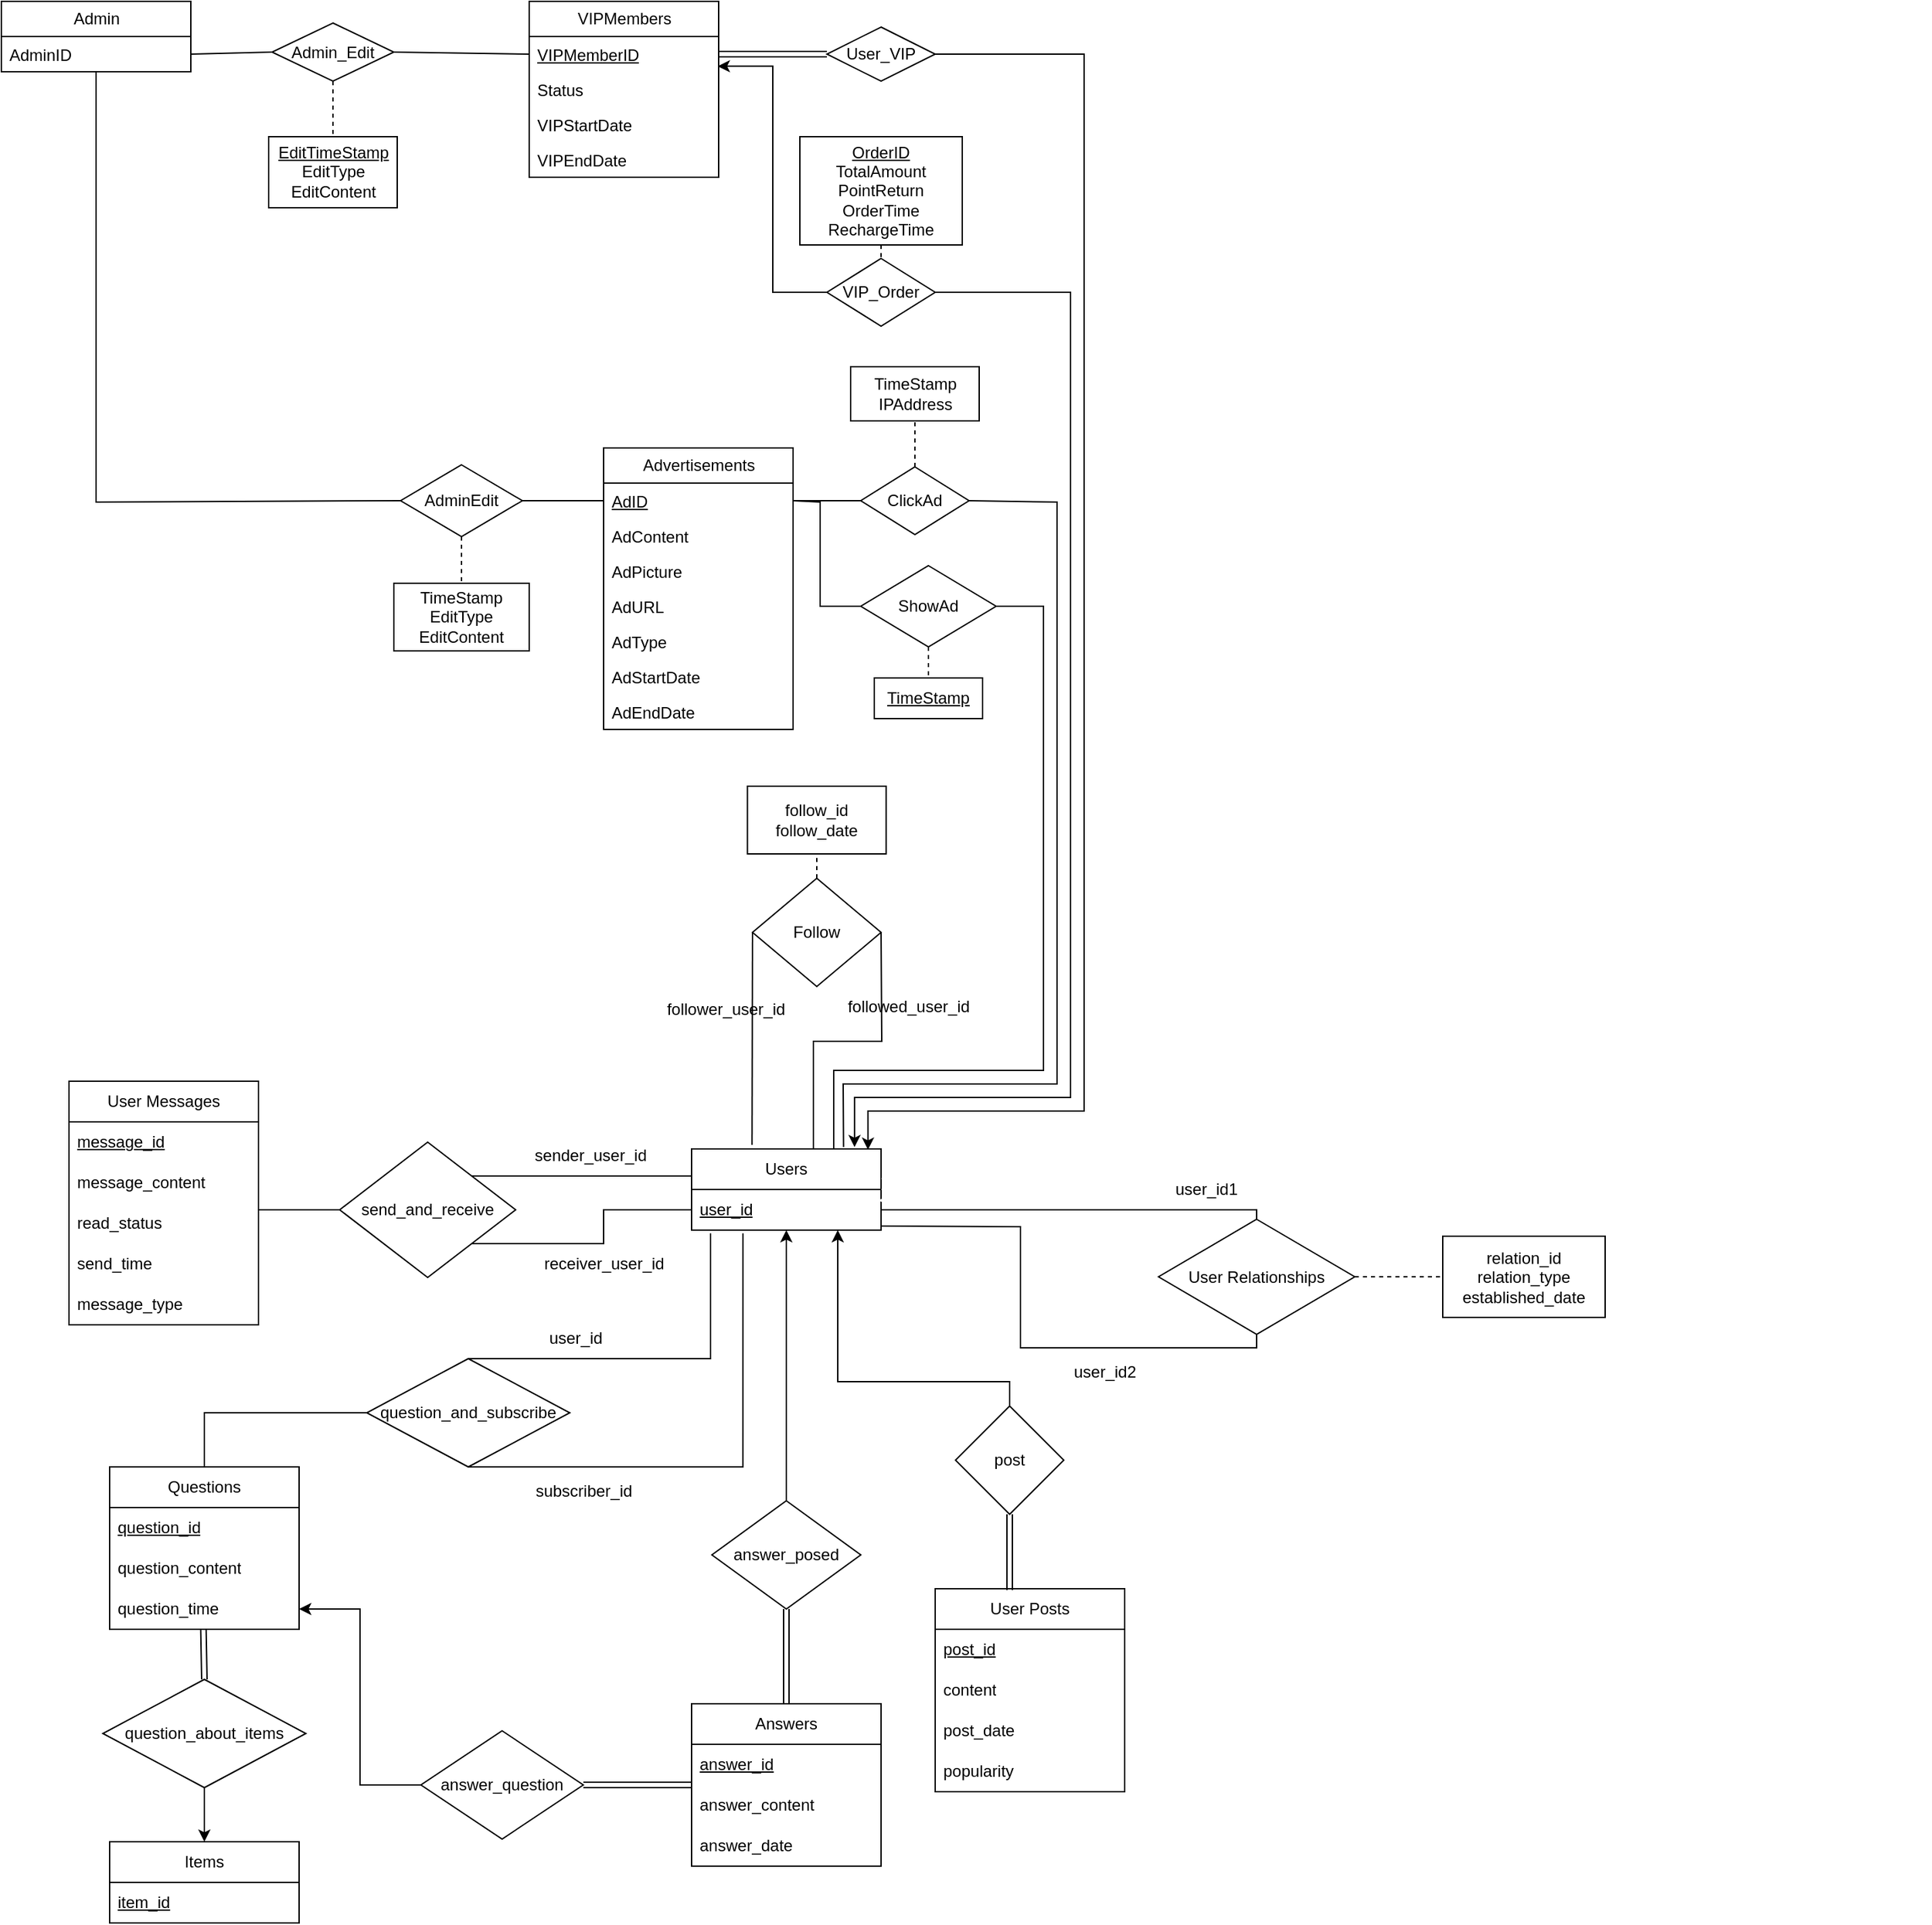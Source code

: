 <mxfile version="20.5.3" type="embed"><diagram id="23iRSUPoRavnBvh4doch" name="Page-1"><mxGraphModel dx="1770" dy="507" grid="1" gridSize="10" guides="1" tooltips="1" connect="1" arrows="1" fold="1" page="1" pageScale="1" pageWidth="827" pageHeight="1169" math="0" shadow="0"><root><mxCell id="0"/><mxCell id="1" parent="0"/><mxCell id="2" value="VIPMembers" style="swimlane;fontStyle=0;childLayout=stackLayout;horizontal=1;startSize=26;fillColor=none;horizontalStack=0;resizeParent=1;resizeParentMax=0;resizeLast=0;collapsible=1;marginBottom=0;html=1;" parent="1" vertex="1"><mxGeometry x="80" y="250" width="140" height="130" as="geometry"/></mxCell><mxCell id="3" value="&lt;u&gt;VIPMemberID&lt;/u&gt;" style="text;strokeColor=none;fillColor=none;align=left;verticalAlign=top;spacingLeft=4;spacingRight=4;overflow=hidden;rotatable=0;points=[[0,0.5],[1,0.5]];portConstraint=eastwest;whiteSpace=wrap;html=1;" parent="2" vertex="1"><mxGeometry y="26" width="140" height="26" as="geometry"/></mxCell><mxCell id="4" value="Status" style="text;strokeColor=none;fillColor=none;align=left;verticalAlign=top;spacingLeft=4;spacingRight=4;overflow=hidden;rotatable=0;points=[[0,0.5],[1,0.5]];portConstraint=eastwest;whiteSpace=wrap;html=1;" parent="2" vertex="1"><mxGeometry y="52" width="140" height="26" as="geometry"/></mxCell><mxCell id="5" value="VIPStartDate" style="text;strokeColor=none;fillColor=none;align=left;verticalAlign=top;spacingLeft=4;spacingRight=4;overflow=hidden;rotatable=0;points=[[0,0.5],[1,0.5]];portConstraint=eastwest;whiteSpace=wrap;html=1;" parent="2" vertex="1"><mxGeometry y="78" width="140" height="26" as="geometry"/></mxCell><mxCell id="6" value="VIPEndDate" style="text;strokeColor=none;fillColor=none;align=left;verticalAlign=top;spacingLeft=4;spacingRight=4;overflow=hidden;rotatable=0;points=[[0,0.5],[1,0.5]];portConstraint=eastwest;whiteSpace=wrap;html=1;" parent="2" vertex="1"><mxGeometry y="104" width="140" height="26" as="geometry"/></mxCell><mxCell id="7" style="edgeStyle=orthogonalEdgeStyle;rounded=0;orthogonalLoop=1;jettySize=auto;html=1;exitX=1;exitY=0.5;exitDx=0;exitDy=0;entryX=0.931;entryY=0.011;entryDx=0;entryDy=0;entryPerimeter=0;" parent="1" source="8" target="51" edge="1"><mxGeometry relative="1" as="geometry"><mxPoint x="490" y="1080" as="targetPoint"/><Array as="points"><mxPoint x="490" y="289"/><mxPoint x="490" y="1070"/><mxPoint x="330" y="1070"/></Array></mxGeometry></mxCell><mxCell id="8" value="User_VIP" style="rhombus;whiteSpace=wrap;html=1;" parent="1" vertex="1"><mxGeometry x="300" y="269" width="80" height="40" as="geometry"/></mxCell><mxCell id="11" style="edgeStyle=orthogonalEdgeStyle;rounded=0;orthogonalLoop=1;jettySize=auto;html=1;exitX=1;exitY=0.5;exitDx=0;exitDy=0;entryX=0.86;entryY=-0.022;entryDx=0;entryDy=0;entryPerimeter=0;" parent="1" source="13" target="51" edge="1"><mxGeometry relative="1" as="geometry"><Array as="points"><mxPoint x="480" y="465"/><mxPoint x="480" y="1060"/><mxPoint x="320" y="1060"/></Array></mxGeometry></mxCell><mxCell id="12" style="edgeStyle=orthogonalEdgeStyle;rounded=0;orthogonalLoop=1;jettySize=auto;html=1;exitX=0;exitY=0.5;exitDx=0;exitDy=0;entryX=0.995;entryY=0.844;entryDx=0;entryDy=0;entryPerimeter=0;" parent="1" source="13" target="3" edge="1"><mxGeometry relative="1" as="geometry"/></mxCell><mxCell id="13" value="VIP_Order" style="rhombus;whiteSpace=wrap;html=1;" parent="1" vertex="1"><mxGeometry x="300" y="440" width="80" height="50" as="geometry"/></mxCell><mxCell id="14" value="" style="endArrow=none;dashed=1;html=1;rounded=0;exitX=0.5;exitY=1;exitDx=0;exitDy=0;entryX=0.5;entryY=0;entryDx=0;entryDy=0;" parent="1" source="21" target="13" edge="1"><mxGeometry width="50" height="50" relative="1" as="geometry"><mxPoint x="340" y="500" as="sourcePoint"/><mxPoint x="340" y="420" as="targetPoint"/></mxGeometry></mxCell><mxCell id="15" value="Admin_Edit" style="rhombus;whiteSpace=wrap;html=1;" parent="1" vertex="1"><mxGeometry x="-110" y="266" width="90" height="43" as="geometry"/></mxCell><mxCell id="16" value="&lt;u&gt;EditTimeStamp&lt;/u&gt;&lt;br&gt;EditType&lt;br&gt;EditContent" style="whiteSpace=wrap;html=1;" parent="1" vertex="1"><mxGeometry x="-112.5" y="350" width="95" height="52.5" as="geometry"/></mxCell><mxCell id="17" value="" style="endArrow=none;dashed=1;html=1;rounded=0;exitX=0.5;exitY=1;exitDx=0;exitDy=0;entryX=0.5;entryY=0;entryDx=0;entryDy=0;" parent="1" source="15" target="16" edge="1"><mxGeometry width="50" height="50" relative="1" as="geometry"><mxPoint x="-140" y="262.5" as="sourcePoint"/><mxPoint x="-20" y="330" as="targetPoint"/></mxGeometry></mxCell><mxCell id="18" value="Admin" style="swimlane;fontStyle=0;childLayout=stackLayout;horizontal=1;startSize=26;fillColor=none;horizontalStack=0;resizeParent=1;resizeParentMax=0;resizeLast=0;collapsible=1;marginBottom=0;html=1;" parent="1" vertex="1"><mxGeometry x="-310" y="250" width="140" height="52" as="geometry"/></mxCell><mxCell id="19" value="AdminID" style="text;strokeColor=none;fillColor=none;align=left;verticalAlign=top;spacingLeft=4;spacingRight=4;overflow=hidden;rotatable=0;points=[[0,0.5],[1,0.5]];portConstraint=eastwest;whiteSpace=wrap;html=1;" parent="18" vertex="1"><mxGeometry y="26" width="140" height="26" as="geometry"/></mxCell><mxCell id="20" value="" style="shape=link;html=1;rounded=0;exitX=1;exitY=0.5;exitDx=0;exitDy=0;entryX=0;entryY=0.5;entryDx=0;entryDy=0;" parent="1" source="3" target="8" edge="1"><mxGeometry width="100" relative="1" as="geometry"><mxPoint x="310" y="340" as="sourcePoint"/><mxPoint x="410" y="340" as="targetPoint"/><Array as="points"/></mxGeometry></mxCell><mxCell id="21" value="&lt;u style=&quot;&quot;&gt;OrderID&lt;br&gt;&lt;/u&gt;&lt;span style=&quot;text-align: left;&quot;&gt;TotalAmount&lt;br&gt;&lt;/span&gt;&lt;span style=&quot;text-align: left;&quot;&gt;PointReturn&lt;br&gt;&lt;/span&gt;&lt;span style=&quot;text-align: left;&quot;&gt;OrderTime&lt;br&gt;&lt;/span&gt;&lt;span style=&quot;text-align: left;&quot;&gt;RechargeTime&lt;/span&gt;&lt;u style=&quot;&quot;&gt;&lt;br&gt;&lt;/u&gt;" style="rounded=0;whiteSpace=wrap;html=1;" parent="1" vertex="1"><mxGeometry x="280" y="350" width="120" height="80" as="geometry"/></mxCell><mxCell id="22" value="" style="endArrow=none;html=1;rounded=0;entryX=0;entryY=0.5;entryDx=0;entryDy=0;exitX=1;exitY=0.5;exitDx=0;exitDy=0;" parent="1" source="15" target="3" edge="1"><mxGeometry width="50" height="50" relative="1" as="geometry"><mxPoint x="-20" y="410" as="sourcePoint"/><mxPoint x="30" y="360" as="targetPoint"/></mxGeometry></mxCell><mxCell id="23" value="" style="endArrow=none;html=1;rounded=0;entryX=0;entryY=0.5;entryDx=0;entryDy=0;exitX=1;exitY=0.5;exitDx=0;exitDy=0;" parent="1" source="19" target="15" edge="1"><mxGeometry width="50" height="50" relative="1" as="geometry"><mxPoint x="-150" y="442.5" as="sourcePoint"/><mxPoint x="-100" y="392.5" as="targetPoint"/></mxGeometry></mxCell><mxCell id="24" value="Advertisements" style="swimlane;fontStyle=0;childLayout=stackLayout;horizontal=1;startSize=26;fillColor=none;horizontalStack=0;resizeParent=1;resizeParentMax=0;resizeLast=0;collapsible=1;marginBottom=0;html=1;" parent="1" vertex="1"><mxGeometry x="135" y="580" width="140" height="208" as="geometry"/></mxCell><mxCell id="25" value="&lt;u&gt;AdID&lt;/u&gt;" style="text;strokeColor=none;fillColor=none;align=left;verticalAlign=top;spacingLeft=4;spacingRight=4;overflow=hidden;rotatable=0;points=[[0,0.5],[1,0.5]];portConstraint=eastwest;whiteSpace=wrap;html=1;" parent="24" vertex="1"><mxGeometry y="26" width="140" height="26" as="geometry"/></mxCell><mxCell id="26" value="AdContent" style="text;strokeColor=none;fillColor=none;align=left;verticalAlign=top;spacingLeft=4;spacingRight=4;overflow=hidden;rotatable=0;points=[[0,0.5],[1,0.5]];portConstraint=eastwest;whiteSpace=wrap;html=1;" parent="24" vertex="1"><mxGeometry y="52" width="140" height="26" as="geometry"/></mxCell><mxCell id="27" value="AdPicture" style="text;strokeColor=none;fillColor=none;align=left;verticalAlign=top;spacingLeft=4;spacingRight=4;overflow=hidden;rotatable=0;points=[[0,0.5],[1,0.5]];portConstraint=eastwest;whiteSpace=wrap;html=1;" parent="24" vertex="1"><mxGeometry y="78" width="140" height="26" as="geometry"/></mxCell><mxCell id="28" value="AdURL" style="text;strokeColor=none;fillColor=none;align=left;verticalAlign=top;spacingLeft=4;spacingRight=4;overflow=hidden;rotatable=0;points=[[0,0.5],[1,0.5]];portConstraint=eastwest;whiteSpace=wrap;html=1;" parent="24" vertex="1"><mxGeometry y="104" width="140" height="26" as="geometry"/></mxCell><mxCell id="29" value="AdType" style="text;strokeColor=none;fillColor=none;align=left;verticalAlign=top;spacingLeft=4;spacingRight=4;overflow=hidden;rotatable=0;points=[[0,0.5],[1,0.5]];portConstraint=eastwest;whiteSpace=wrap;html=1;" parent="24" vertex="1"><mxGeometry y="130" width="140" height="26" as="geometry"/></mxCell><mxCell id="30" value="AdStartDate" style="text;strokeColor=none;fillColor=none;align=left;verticalAlign=top;spacingLeft=4;spacingRight=4;overflow=hidden;rotatable=0;points=[[0,0.5],[1,0.5]];portConstraint=eastwest;whiteSpace=wrap;html=1;" parent="24" vertex="1"><mxGeometry y="156" width="140" height="26" as="geometry"/></mxCell><mxCell id="31" value="AdEndDate" style="text;strokeColor=none;fillColor=none;align=left;verticalAlign=top;spacingLeft=4;spacingRight=4;overflow=hidden;rotatable=0;points=[[0,0.5],[1,0.5]];portConstraint=eastwest;whiteSpace=wrap;html=1;" parent="24" vertex="1"><mxGeometry y="182" width="140" height="26" as="geometry"/></mxCell><mxCell id="32" value="ShowAd" style="rhombus;whiteSpace=wrap;html=1;" parent="1" vertex="1"><mxGeometry x="325" y="667" width="100" height="60" as="geometry"/></mxCell><mxCell id="33" value="" style="endArrow=none;dashed=1;html=1;rounded=0;exitX=0.5;exitY=1;exitDx=0;exitDy=0;entryX=0.5;entryY=0;entryDx=0;entryDy=0;" parent="1" source="32" target="34" edge="1"><mxGeometry width="50" height="50" relative="1" as="geometry"><mxPoint x="225" y="860" as="sourcePoint"/><mxPoint x="275" y="810" as="targetPoint"/><Array as="points"/></mxGeometry></mxCell><mxCell id="34" value="&lt;u&gt;TimeStamp&lt;/u&gt;" style="rounded=0;whiteSpace=wrap;html=1;" parent="1" vertex="1"><mxGeometry x="335" y="750" width="80" height="30" as="geometry"/></mxCell><mxCell id="37" value="ClickAd" style="rhombus;whiteSpace=wrap;html=1;" parent="1" vertex="1"><mxGeometry x="325" y="594" width="80" height="50" as="geometry"/></mxCell><mxCell id="38" value="TimeStamp&lt;br&gt;IPAddress" style="rounded=0;whiteSpace=wrap;html=1;" parent="1" vertex="1"><mxGeometry x="317.5" y="520" width="95" height="40" as="geometry"/></mxCell><mxCell id="39" value="" style="endArrow=none;dashed=1;html=1;rounded=0;entryX=0.5;entryY=1;entryDx=0;entryDy=0;exitX=0.5;exitY=0;exitDx=0;exitDy=0;" parent="1" source="37" target="38" edge="1"><mxGeometry width="50" height="50" relative="1" as="geometry"><mxPoint x="265" y="640" as="sourcePoint"/><mxPoint x="315" y="590" as="targetPoint"/></mxGeometry></mxCell><mxCell id="40" value="AdminEdit" style="rhombus;whiteSpace=wrap;html=1;" parent="1" vertex="1"><mxGeometry x="-15" y="592.5" width="90" height="53" as="geometry"/></mxCell><mxCell id="41" value="TimeStamp&lt;br&gt;EditType&lt;br&gt;EditContent" style="rounded=0;whiteSpace=wrap;html=1;" parent="1" vertex="1"><mxGeometry x="-20" y="680" width="100" height="50" as="geometry"/></mxCell><mxCell id="42" value="" style="endArrow=none;dashed=1;html=1;rounded=0;exitX=0.5;exitY=1;exitDx=0;exitDy=0;entryX=0.5;entryY=0;entryDx=0;entryDy=0;" parent="1" source="40" target="41" edge="1"><mxGeometry width="50" height="50" relative="1" as="geometry"><mxPoint x="30" y="650" as="sourcePoint"/><mxPoint x="30" y="670" as="targetPoint"/></mxGeometry></mxCell><mxCell id="45" value="" style="endArrow=none;html=1;rounded=0;entryX=0;entryY=0.5;entryDx=0;entryDy=0;" parent="1" source="19" target="40" edge="1"><mxGeometry width="50" height="50" relative="1" as="geometry"><mxPoint x="-115" y="749" as="sourcePoint"/><mxPoint x="-85" y="774" as="targetPoint"/><Array as="points"><mxPoint x="-240" y="620"/></Array></mxGeometry></mxCell><mxCell id="46" value="" style="endArrow=none;html=1;rounded=0;entryX=0;entryY=0.5;entryDx=0;entryDy=0;exitX=1;exitY=0.5;exitDx=0;exitDy=0;" parent="1" source="40" target="25" edge="1"><mxGeometry width="50" height="50" relative="1" as="geometry"><mxPoint x="-95" y="760" as="sourcePoint"/><mxPoint x="-45" y="710" as="targetPoint"/></mxGeometry></mxCell><mxCell id="47" value="" style="endArrow=none;html=1;rounded=0;entryX=0;entryY=0.5;entryDx=0;entryDy=0;exitX=1;exitY=0.5;exitDx=0;exitDy=0;" parent="1" source="25" target="37" edge="1"><mxGeometry width="50" height="50" relative="1" as="geometry"><mxPoint x="285" y="670" as="sourcePoint"/><mxPoint x="335" y="620" as="targetPoint"/></mxGeometry></mxCell><mxCell id="48" value="" style="endArrow=none;html=1;rounded=0;entryX=0.802;entryY=-0.022;entryDx=0;entryDy=0;exitX=1;exitY=0.5;exitDx=0;exitDy=0;entryPerimeter=0;" parent="1" source="37" target="51" edge="1"><mxGeometry width="50" height="50" relative="1" as="geometry"><mxPoint x="365" y="820" as="sourcePoint"/><mxPoint x="415" y="749" as="targetPoint"/><Array as="points"><mxPoint x="470" y="620"/><mxPoint x="470" y="1050"/><mxPoint x="312" y="1050"/></Array></mxGeometry></mxCell><mxCell id="49" value="" style="endArrow=none;html=1;rounded=0;entryX=0.75;entryY=0;entryDx=0;entryDy=0;exitX=1;exitY=0.5;exitDx=0;exitDy=0;" parent="1" source="32" target="51" edge="1"><mxGeometry width="50" height="50" relative="1" as="geometry"><mxPoint x="485" y="950" as="sourcePoint"/><mxPoint x="489.06" y="764.678" as="targetPoint"/><Array as="points"><mxPoint x="460" y="697"/><mxPoint x="460" y="1040"/><mxPoint x="305" y="1040"/></Array></mxGeometry></mxCell><mxCell id="50" value="" style="endArrow=none;html=1;rounded=0;entryX=0;entryY=0.5;entryDx=0;entryDy=0;exitX=1;exitY=0.5;exitDx=0;exitDy=0;" parent="1" source="25" target="32" edge="1"><mxGeometry width="50" height="50" relative="1" as="geometry"><mxPoint x="335" y="880" as="sourcePoint"/><mxPoint x="385" y="830" as="targetPoint"/><Array as="points"><mxPoint x="295" y="620"/><mxPoint x="295" y="697"/></Array></mxGeometry></mxCell><mxCell id="51" value="Users" style="swimlane;fontStyle=0;childLayout=stackLayout;horizontal=1;startSize=30;horizontalStack=0;resizeParent=1;resizeParentMax=0;resizeLast=0;collapsible=1;marginBottom=0;whiteSpace=wrap;html=1;" parent="1" vertex="1"><mxGeometry x="200" y="1098" width="140" height="60" as="geometry"/></mxCell><mxCell id="52" value="&lt;u&gt;user_id&lt;/u&gt;" style="text;strokeColor=none;fillColor=none;align=left;verticalAlign=middle;spacingLeft=4;spacingRight=4;overflow=hidden;points=[[0,0.5],[1,0.5]];portConstraint=eastwest;rotatable=0;whiteSpace=wrap;html=1;" parent="51" vertex="1"><mxGeometry y="30" width="140" height="30" as="geometry"/></mxCell><mxCell id="53" value="User Messages" style="swimlane;fontStyle=0;childLayout=stackLayout;horizontal=1;startSize=30;horizontalStack=0;resizeParent=1;resizeParentMax=0;resizeLast=0;collapsible=1;marginBottom=0;whiteSpace=wrap;html=1;" parent="1" vertex="1"><mxGeometry x="-260" y="1048" width="140" height="180" as="geometry"><mxRectangle x="70" y="240" width="100" height="30" as="alternateBounds"/></mxGeometry></mxCell><mxCell id="54" value="&lt;u&gt;message_id&lt;/u&gt;" style="text;strokeColor=none;fillColor=none;align=left;verticalAlign=middle;spacingLeft=4;spacingRight=4;overflow=hidden;points=[[0,0.5],[1,0.5]];portConstraint=eastwest;rotatable=0;whiteSpace=wrap;html=1;" parent="53" vertex="1"><mxGeometry y="30" width="140" height="30" as="geometry"/></mxCell><mxCell id="55" value="message_content" style="text;strokeColor=none;fillColor=none;align=left;verticalAlign=middle;spacingLeft=4;spacingRight=4;overflow=hidden;points=[[0,0.5],[1,0.5]];portConstraint=eastwest;rotatable=0;whiteSpace=wrap;html=1;" parent="53" vertex="1"><mxGeometry y="60" width="140" height="30" as="geometry"/></mxCell><mxCell id="56" value="read_status" style="text;strokeColor=none;fillColor=none;align=left;verticalAlign=middle;spacingLeft=4;spacingRight=4;overflow=hidden;points=[[0,0.5],[1,0.5]];portConstraint=eastwest;rotatable=0;whiteSpace=wrap;html=1;" parent="53" vertex="1"><mxGeometry y="90" width="140" height="30" as="geometry"/></mxCell><mxCell id="57" value="send_time" style="text;strokeColor=none;fillColor=none;align=left;verticalAlign=middle;spacingLeft=4;spacingRight=4;overflow=hidden;points=[[0,0.5],[1,0.5]];portConstraint=eastwest;rotatable=0;whiteSpace=wrap;html=1;" parent="53" vertex="1"><mxGeometry y="120" width="140" height="30" as="geometry"/></mxCell><mxCell id="58" value="message_type" style="text;strokeColor=none;fillColor=none;align=left;verticalAlign=middle;spacingLeft=4;spacingRight=4;overflow=hidden;points=[[0,0.5],[1,0.5]];portConstraint=eastwest;rotatable=0;whiteSpace=wrap;html=1;" parent="53" vertex="1"><mxGeometry y="150" width="140" height="30" as="geometry"/></mxCell><mxCell id="59" value="send_and_receive" style="rhombus;whiteSpace=wrap;html=1;" parent="1" vertex="1"><mxGeometry x="-60" y="1093" width="130" height="100" as="geometry"/></mxCell><mxCell id="60" value="sender_user_id" style="text;html=1;align=center;verticalAlign=middle;resizable=0;points=[];autosize=1;strokeColor=none;fillColor=none;" parent="1" vertex="1"><mxGeometry x="70" y="1088" width="110" height="30" as="geometry"/></mxCell><mxCell id="61" value="receiver_user_id" style="text;html=1;align=center;verticalAlign=middle;resizable=0;points=[];autosize=1;strokeColor=none;fillColor=none;" parent="1" vertex="1"><mxGeometry x="80" y="1168" width="110" height="30" as="geometry"/></mxCell><mxCell id="62" value="User Posts" style="swimlane;fontStyle=0;childLayout=stackLayout;horizontal=1;startSize=30;horizontalStack=0;resizeParent=1;resizeParentMax=0;resizeLast=0;collapsible=1;marginBottom=0;whiteSpace=wrap;html=1;" parent="1" vertex="1"><mxGeometry x="380" y="1423" width="140" height="150" as="geometry"/></mxCell><mxCell id="63" value="&lt;u&gt;post_id&lt;/u&gt;" style="text;strokeColor=none;fillColor=none;align=left;verticalAlign=middle;spacingLeft=4;spacingRight=4;overflow=hidden;points=[[0,0.5],[1,0.5]];portConstraint=eastwest;rotatable=0;whiteSpace=wrap;html=1;" parent="62" vertex="1"><mxGeometry y="30" width="140" height="30" as="geometry"/></mxCell><mxCell id="64" value="content" style="text;strokeColor=none;fillColor=none;align=left;verticalAlign=middle;spacingLeft=4;spacingRight=4;overflow=hidden;points=[[0,0.5],[1,0.5]];portConstraint=eastwest;rotatable=0;whiteSpace=wrap;html=1;" parent="62" vertex="1"><mxGeometry y="60" width="140" height="30" as="geometry"/></mxCell><mxCell id="65" value="post_date" style="text;strokeColor=none;fillColor=none;align=left;verticalAlign=middle;spacingLeft=4;spacingRight=4;overflow=hidden;points=[[0,0.5],[1,0.5]];portConstraint=eastwest;rotatable=0;whiteSpace=wrap;html=1;" parent="62" vertex="1"><mxGeometry y="90" width="140" height="30" as="geometry"/></mxCell><mxCell id="66" value="popularity" style="text;strokeColor=none;fillColor=none;align=left;verticalAlign=middle;spacingLeft=4;spacingRight=4;overflow=hidden;points=[[0,0.5],[1,0.5]];portConstraint=eastwest;rotatable=0;whiteSpace=wrap;html=1;" parent="62" vertex="1"><mxGeometry y="120" width="140" height="30" as="geometry"/></mxCell><mxCell id="67" value="post" style="rhombus;whiteSpace=wrap;html=1;" parent="1" vertex="1"><mxGeometry x="395" y="1288" width="80" height="80" as="geometry"/></mxCell><mxCell id="68" value="User Relationships" style="rhombus;whiteSpace=wrap;html=1;" parent="1" vertex="1"><mxGeometry x="545" y="1150" width="145" height="85" as="geometry"/></mxCell><mxCell id="69" value="Questions" style="swimlane;fontStyle=0;childLayout=stackLayout;horizontal=1;startSize=30;horizontalStack=0;resizeParent=1;resizeParentMax=0;resizeLast=0;collapsible=1;marginBottom=0;whiteSpace=wrap;html=1;" parent="1" vertex="1"><mxGeometry x="-230" y="1333" width="140" height="120" as="geometry"/></mxCell><mxCell id="70" value="&lt;u&gt;question_id&lt;/u&gt;" style="text;strokeColor=none;fillColor=none;align=left;verticalAlign=middle;spacingLeft=4;spacingRight=4;overflow=hidden;points=[[0,0.5],[1,0.5]];portConstraint=eastwest;rotatable=0;whiteSpace=wrap;html=1;" parent="69" vertex="1"><mxGeometry y="30" width="140" height="30" as="geometry"/></mxCell><mxCell id="71" value="question_content" style="text;strokeColor=none;fillColor=none;align=left;verticalAlign=middle;spacingLeft=4;spacingRight=4;overflow=hidden;points=[[0,0.5],[1,0.5]];portConstraint=eastwest;rotatable=0;whiteSpace=wrap;html=1;" parent="69" vertex="1"><mxGeometry y="60" width="140" height="30" as="geometry"/></mxCell><mxCell id="72" value="question_time" style="text;strokeColor=none;fillColor=none;align=left;verticalAlign=middle;spacingLeft=4;spacingRight=4;overflow=hidden;points=[[0,0.5],[1,0.5]];portConstraint=eastwest;rotatable=0;whiteSpace=wrap;html=1;" parent="69" vertex="1"><mxGeometry y="90" width="140" height="30" as="geometry"/></mxCell><mxCell id="73" value="Answers" style="swimlane;fontStyle=0;childLayout=stackLayout;horizontal=1;startSize=30;horizontalStack=0;resizeParent=1;resizeParentMax=0;resizeLast=0;collapsible=1;marginBottom=0;whiteSpace=wrap;html=1;" parent="1" vertex="1"><mxGeometry x="200" y="1508" width="140" height="120" as="geometry"/></mxCell><mxCell id="74" value="&lt;u&gt;answer_id&lt;/u&gt;" style="text;strokeColor=none;fillColor=none;align=left;verticalAlign=middle;spacingLeft=4;spacingRight=4;overflow=hidden;points=[[0,0.5],[1,0.5]];portConstraint=eastwest;rotatable=0;whiteSpace=wrap;html=1;" parent="73" vertex="1"><mxGeometry y="30" width="140" height="30" as="geometry"/></mxCell><mxCell id="75" value="answer_content" style="text;strokeColor=none;fillColor=none;align=left;verticalAlign=middle;spacingLeft=4;spacingRight=4;overflow=hidden;points=[[0,0.5],[1,0.5]];portConstraint=eastwest;rotatable=0;whiteSpace=wrap;html=1;" parent="73" vertex="1"><mxGeometry y="60" width="140" height="30" as="geometry"/></mxCell><mxCell id="76" value="answer_date" style="text;strokeColor=none;fillColor=none;align=left;verticalAlign=middle;spacingLeft=4;spacingRight=4;overflow=hidden;points=[[0,0.5],[1,0.5]];portConstraint=eastwest;rotatable=0;whiteSpace=wrap;html=1;" parent="73" vertex="1"><mxGeometry y="90" width="140" height="30" as="geometry"/></mxCell><mxCell id="77" value="question_and_subscribe" style="rhombus;whiteSpace=wrap;html=1;" parent="1" vertex="1"><mxGeometry x="-40" y="1253" width="150" height="80" as="geometry"/></mxCell><mxCell id="78" style="edgeStyle=orthogonalEdgeStyle;rounded=0;orthogonalLoop=1;jettySize=auto;html=1;exitX=0.5;exitY=1;exitDx=0;exitDy=0;entryX=0.5;entryY=0;entryDx=0;entryDy=0;shape=link;" parent="1" source="79" target="73" edge="1"><mxGeometry relative="1" as="geometry"/></mxCell><mxCell id="79" value="answer_posed" style="rhombus;whiteSpace=wrap;html=1;" parent="1" vertex="1"><mxGeometry x="215" y="1358" width="110" height="80" as="geometry"/></mxCell><mxCell id="80" style="edgeStyle=orthogonalEdgeStyle;rounded=0;orthogonalLoop=1;jettySize=auto;html=1;exitX=0;exitY=0.5;exitDx=0;exitDy=0;entryX=1;entryY=0.5;entryDx=0;entryDy=0;" parent="1" source="82" target="72" edge="1"><mxGeometry relative="1" as="geometry"/></mxCell><mxCell id="81" style="edgeStyle=orthogonalEdgeStyle;rounded=0;orthogonalLoop=1;jettySize=auto;html=1;exitX=1;exitY=0.5;exitDx=0;exitDy=0;entryX=0;entryY=0.5;entryDx=0;entryDy=0;shape=link;" parent="1" source="82" target="73" edge="1"><mxGeometry relative="1" as="geometry"/></mxCell><mxCell id="82" value="answer_question" style="rhombus;whiteSpace=wrap;html=1;" parent="1" vertex="1"><mxGeometry y="1528" width="120" height="80" as="geometry"/></mxCell><mxCell id="83" value="Items" style="swimlane;fontStyle=0;childLayout=stackLayout;horizontal=1;startSize=30;horizontalStack=0;resizeParent=1;resizeParentMax=0;resizeLast=0;collapsible=1;marginBottom=0;whiteSpace=wrap;html=1;" parent="1" vertex="1"><mxGeometry x="-230" y="1610" width="140" height="60" as="geometry"/></mxCell><mxCell id="84" value="&lt;u&gt;item_id&lt;/u&gt;" style="text;strokeColor=none;fillColor=none;align=left;verticalAlign=middle;spacingLeft=4;spacingRight=4;overflow=hidden;points=[[0,0.5],[1,0.5]];portConstraint=eastwest;rotatable=0;whiteSpace=wrap;html=1;" parent="83" vertex="1"><mxGeometry y="30" width="140" height="30" as="geometry"/></mxCell><mxCell id="85" style="edgeStyle=orthogonalEdgeStyle;rounded=0;orthogonalLoop=1;jettySize=auto;html=1;exitX=0.5;exitY=1;exitDx=0;exitDy=0;entryX=0.5;entryY=0;entryDx=0;entryDy=0;" parent="1" source="86" target="83" edge="1"><mxGeometry relative="1" as="geometry"/></mxCell><mxCell id="86" value="question_about_items" style="rhombus;whiteSpace=wrap;html=1;" parent="1" vertex="1"><mxGeometry x="-235" y="1490" width="150" height="80" as="geometry"/></mxCell><mxCell id="87" style="edgeStyle=orthogonalEdgeStyle;rounded=0;orthogonalLoop=1;jettySize=auto;html=1;exitX=0.5;exitY=0;exitDx=0;exitDy=0;" parent="1" source="67" edge="1"><mxGeometry relative="1" as="geometry"><mxPoint x="308" y="1158" as="targetPoint"/><Array as="points"><mxPoint x="435" y="1270"/><mxPoint x="308" y="1270"/></Array></mxGeometry></mxCell><mxCell id="88" style="edgeStyle=orthogonalEdgeStyle;rounded=0;orthogonalLoop=1;jettySize=auto;html=1;exitX=0.5;exitY=0;exitDx=0;exitDy=0;" parent="1" source="79" edge="1"><mxGeometry relative="1" as="geometry"><mxPoint x="270" y="1158" as="targetPoint"/><Array as="points"><mxPoint x="270" y="1158"/></Array></mxGeometry></mxCell><mxCell id="89" style="edgeStyle=orthogonalEdgeStyle;rounded=0;orthogonalLoop=1;jettySize=auto;html=1;exitX=0.5;exitY=1;exitDx=0;exitDy=0;entryX=0.393;entryY=0.007;entryDx=0;entryDy=0;entryPerimeter=0;shape=link;" parent="1" source="67" target="62" edge="1"><mxGeometry relative="1" as="geometry"/></mxCell><mxCell id="90" style="edgeStyle=orthogonalEdgeStyle;rounded=0;orthogonalLoop=1;jettySize=auto;html=1;exitX=0.5;exitY=0;exitDx=0;exitDy=0;entryX=0.495;entryY=0.989;entryDx=0;entryDy=0;entryPerimeter=0;shape=link;" parent="1" source="86" target="72" edge="1"><mxGeometry relative="1" as="geometry"><mxPoint x="-160" y="1512.01" as="targetPoint"/></mxGeometry></mxCell><mxCell id="92" value="" style="endArrow=none;html=1;rounded=0;entryX=0.5;entryY=1;entryDx=0;entryDy=0;edgeStyle=orthogonalEdgeStyle;" parent="1" target="68" edge="1"><mxGeometry width="50" height="50" relative="1" as="geometry"><mxPoint x="340" y="1155" as="sourcePoint"/><mxPoint x="480" y="1178" as="targetPoint"/></mxGeometry></mxCell><mxCell id="94" value="user_id2" style="text;html=1;align=center;verticalAlign=middle;resizable=0;points=[];autosize=1;strokeColor=none;fillColor=none;" parent="1" vertex="1"><mxGeometry x="470" y="1247.5" width="70" height="30" as="geometry"/></mxCell><mxCell id="95" value="Follow" style="rhombus;whiteSpace=wrap;html=1;" parent="1" vertex="1"><mxGeometry x="245" y="898" width="95" height="80" as="geometry"/></mxCell><mxCell id="96" value="" style="endArrow=none;html=1;rounded=0;exitX=0.319;exitY=-0.05;exitDx=0;exitDy=0;exitPerimeter=0;" parent="1" source="51" edge="1"><mxGeometry width="50" height="50" relative="1" as="geometry"><mxPoint x="195" y="988" as="sourcePoint"/><mxPoint x="245" y="938" as="targetPoint"/></mxGeometry></mxCell><mxCell id="97" value="" style="endArrow=none;html=1;rounded=0;exitX=0.643;exitY=0;exitDx=0;exitDy=0;exitPerimeter=0;edgeStyle=orthogonalEdgeStyle;" parent="1" source="51" edge="1"><mxGeometry width="50" height="50" relative="1" as="geometry"><mxPoint x="290" y="988" as="sourcePoint"/><mxPoint x="340" y="938" as="targetPoint"/></mxGeometry></mxCell><mxCell id="98" value="follower_user_id" style="text;html=1;align=center;verticalAlign=middle;resizable=0;points=[];autosize=1;strokeColor=none;fillColor=none;" parent="1" vertex="1"><mxGeometry x="170" y="980" width="110" height="30" as="geometry"/></mxCell><mxCell id="99" value="followed_user_id" style="text;html=1;align=center;verticalAlign=middle;resizable=0;points=[];autosize=1;strokeColor=none;fillColor=none;" parent="1" vertex="1"><mxGeometry x="305" y="978" width="110" height="30" as="geometry"/></mxCell><mxCell id="100" value="" style="endArrow=none;dashed=1;html=1;rounded=0;exitX=1;exitY=0.5;exitDx=0;exitDy=0;entryX=0;entryY=0.472;entryDx=0;entryDy=0;entryPerimeter=0;" parent="1" source="68" edge="1"><mxGeometry width="50" height="50" relative="1" as="geometry"><mxPoint x="705" y="1235" as="sourcePoint"/><mxPoint x="755" y="1192.48" as="targetPoint"/></mxGeometry></mxCell><mxCell id="101" value="relation_id&lt;div&gt;relation_type&lt;/div&gt;&lt;div&gt;established_date&lt;/div&gt;" style="rounded=0;whiteSpace=wrap;html=1;" parent="1" vertex="1"><mxGeometry x="755" y="1162.5" width="120" height="60" as="geometry"/></mxCell><mxCell id="102" value="follow_id&lt;div&gt;follow_date&lt;/div&gt;" style="rounded=0;whiteSpace=wrap;html=1;" parent="1" vertex="1"><mxGeometry x="241.25" y="830" width="102.5" height="50" as="geometry"/></mxCell><mxCell id="103" value="" style="endArrow=none;dashed=1;html=1;rounded=0;entryX=0.5;entryY=1;entryDx=0;entryDy=0;exitX=0.5;exitY=0;exitDx=0;exitDy=0;" parent="1" source="95" target="102" edge="1"><mxGeometry width="50" height="50" relative="1" as="geometry"><mxPoint x="290" y="898" as="sourcePoint"/><mxPoint x="340" y="848" as="targetPoint"/></mxGeometry></mxCell><mxCell id="104" value="" style="endArrow=none;html=1;rounded=0;entryX=0;entryY=0.333;entryDx=0;entryDy=0;exitX=1;exitY=0;exitDx=0;exitDy=0;entryPerimeter=0;" parent="1" source="59" target="51" edge="1"><mxGeometry width="50" height="50" relative="1" as="geometry"><mxPoint x="94" y="1118" as="sourcePoint"/><mxPoint x="144" y="1068" as="targetPoint"/></mxGeometry></mxCell><mxCell id="105" value="" style="endArrow=none;html=1;rounded=0;entryX=0;entryY=0.5;entryDx=0;entryDy=0;exitX=1;exitY=1;exitDx=0;exitDy=0;edgeStyle=orthogonalEdgeStyle;" parent="1" source="59" target="52" edge="1"><mxGeometry width="50" height="50" relative="1" as="geometry"><mxPoint x="110" y="1218" as="sourcePoint"/><mxPoint x="160" y="1168" as="targetPoint"/></mxGeometry></mxCell><mxCell id="106" value="" style="endArrow=none;html=1;rounded=0;entryX=0.1;entryY=1.078;entryDx=0;entryDy=0;entryPerimeter=0;exitX=0.5;exitY=0;exitDx=0;exitDy=0;edgeStyle=orthogonalEdgeStyle;" parent="1" source="77" target="52" edge="1"><mxGeometry width="50" height="50" relative="1" as="geometry"><mxPoint x="94" y="1268" as="sourcePoint"/><mxPoint x="144" y="1218" as="targetPoint"/><Array as="points"><mxPoint x="214" y="1253"/></Array></mxGeometry></mxCell><mxCell id="107" value="" style="endArrow=none;html=1;rounded=0;exitX=0.5;exitY=1;exitDx=0;exitDy=0;entryX=0.271;entryY=1.078;entryDx=0;entryDy=0;entryPerimeter=0;edgeStyle=orthogonalEdgeStyle;" parent="1" source="77" target="52" edge="1"><mxGeometry width="50" height="50" relative="1" as="geometry"><mxPoint x="120" y="1318" as="sourcePoint"/><mxPoint x="170" y="1268" as="targetPoint"/><Array as="points"><mxPoint x="238" y="1333"/></Array></mxGeometry></mxCell><mxCell id="108" value="user_id" style="text;html=1;align=center;verticalAlign=middle;resizable=0;points=[];autosize=1;strokeColor=none;fillColor=none;" parent="1" vertex="1"><mxGeometry x="84" y="1223" width="60" height="30" as="geometry"/></mxCell><mxCell id="109" value="subscriber_id" style="text;html=1;align=center;verticalAlign=middle;resizable=0;points=[];autosize=1;strokeColor=none;fillColor=none;" parent="1" vertex="1"><mxGeometry x="75" y="1336" width="90" height="30" as="geometry"/></mxCell><mxCell id="110" value="" style="endArrow=none;html=1;rounded=0;entryX=0;entryY=0.5;entryDx=0;entryDy=0;exitX=0.5;exitY=0;exitDx=0;exitDy=0;edgeStyle=orthogonalEdgeStyle;" parent="1" source="69" target="77" edge="1"><mxGeometry width="50" height="50" relative="1" as="geometry"><mxPoint x="-160" y="1303" as="sourcePoint"/><mxPoint x="-110" y="1253" as="targetPoint"/></mxGeometry></mxCell><mxCell id="111" value="" style="endArrow=none;html=1;rounded=0;entryX=0;entryY=0.5;entryDx=0;entryDy=0;" parent="1" target="59" edge="1"><mxGeometry width="50" height="50" relative="1" as="geometry"><mxPoint x="-120" y="1143" as="sourcePoint"/><mxPoint x="-70" y="1095.5" as="targetPoint"/></mxGeometry></mxCell><mxCell id="112" value="&lt;div style=&quot;font-size: 14px; line-height: 170%;&quot;&gt;&lt;font style=&quot;font-size: 14px;&quot;&gt;&lt;u style=&quot;&quot;&gt;comment_id&lt;/u&gt;&lt;/font&gt;&lt;/div&gt;&lt;div style=&quot;font-size: 14px; line-height: 170%;&quot;&gt;&lt;font style=&quot;font-size: 14px;&quot;&gt;date&lt;/font&gt;&lt;/div&gt;&lt;div style=&quot;font-size: 14px; line-height: 170%;&quot;&gt;&lt;font style=&quot;font-size: 14px;&quot;&gt;content&lt;/font&gt;&lt;/div&gt;" style="rounded=0;whiteSpace=wrap;html=1;align=left;labelBackgroundColor=none;strokeColor=#FFFFFF;fontColor=#ffffff;fillColor=none;" vertex="1" parent="1"><mxGeometry x="645" y="475" width="120" height="70" as="geometry"/></mxCell><mxCell id="113" value="item_comments" style="rounded=0;whiteSpace=wrap;html=1;labelBackgroundColor=none;strokeColor=#FFFFFF;fontColor=#ffffff;fillColor=none;" vertex="1" parent="1"><mxGeometry x="645" y="445" width="120" height="30" as="geometry"/></mxCell><mxCell id="116" value="&lt;div style=&quot;font-size: 14px; line-height: 170%;&quot;&gt;&lt;font style=&quot;font-size: 14px;&quot;&gt;&lt;u style=&quot;&quot;&gt;item_id&lt;/u&gt;&lt;/font&gt;&lt;/div&gt;" style="rounded=0;whiteSpace=wrap;html=1;align=left;labelBackgroundColor=none;strokeColor=#FFFFFF;fillColor=none;fontColor=#ffffff;" vertex="1" parent="1"><mxGeometry x="995" y="455" width="120" height="30" as="geometry"/></mxCell><mxCell id="117" value="lost_item(非本组)" style="rounded=0;whiteSpace=wrap;html=1;labelBackgroundColor=none;strokeColor=#FFFFFF;fillColor=none;fontColor=#ffffff;" vertex="1" parent="1"><mxGeometry x="995" y="425" width="120" height="30" as="geometry"/></mxCell><mxCell id="118" value="&lt;div style=&quot;font-size: 14px; line-height: 170%;&quot;&gt;&lt;font style=&quot;font-size: 14px;&quot;&gt;&lt;u style=&quot;&quot;&gt;item_id&lt;/u&gt;&lt;/font&gt;&lt;/div&gt;" style="rounded=0;whiteSpace=wrap;html=1;align=left;labelBackgroundColor=none;strokeColor=#FFFFFF;fontColor=#ffffff;fillColor=none;" vertex="1" parent="1"><mxGeometry x="995" y="555" width="120" height="30" as="geometry"/></mxCell><mxCell id="119" value="found_item(非本组)" style="rounded=0;whiteSpace=wrap;html=1;labelBackgroundColor=none;strokeColor=#FFFFFF;fontColor=#ffffff;fillColor=none;" vertex="1" parent="1"><mxGeometry x="995" y="525" width="120" height="30" as="geometry"/></mxCell><mxCell id="120" value="make" style="rhombus;whiteSpace=wrap;html=1;labelBackgroundColor=none;strokeColor=#FFFFFF;fontColor=#ffffff;fillColor=none;" vertex="1" parent="1"><mxGeometry x="515" y="455" width="80" height="80" as="geometry"/></mxCell><mxCell id="121" value="" style="endArrow=classic;html=1;rounded=0;exitX=0;exitY=0.5;exitDx=0;exitDy=0;labelBackgroundColor=none;strokeColor=#FFFFFF;fontColor=#ffffff;" edge="1" parent="1" source="120"><mxGeometry width="50" height="50" relative="1" as="geometry"><mxPoint x="690" y="492" as="sourcePoint"/><mxPoint x="340" y="1120" as="targetPoint"/><Array as="points"><mxPoint x="500" y="495"/><mxPoint x="500" y="1120"/></Array></mxGeometry></mxCell><mxCell id="122" value="lost_item_&lt;div&gt;comment&lt;/div&gt;" style="rhombus;whiteSpace=wrap;html=1;labelBackgroundColor=none;strokeColor=#FFFFFF;fillColor=none;fontColor=#ffffff;" vertex="1" parent="1"><mxGeometry x="835" y="415" width="90" height="80" as="geometry"/></mxCell><mxCell id="123" value="" style="endArrow=classic;html=1;rounded=0;entryX=0;entryY=0.75;entryDx=0;entryDy=0;labelBackgroundColor=none;strokeColor=#FFFFFF;fontColor=#ffffff;" edge="1" parent="1"><mxGeometry width="50" height="50" relative="1" as="geometry"><mxPoint x="925" y="455" as="sourcePoint"/><mxPoint x="995.96" y="454.02" as="targetPoint"/></mxGeometry></mxCell><mxCell id="124" value="" style="shape=link;html=1;rounded=0;labelBackgroundColor=none;strokeColor=#FFFFFF;fontColor=#ffffff;" edge="1" parent="1"><mxGeometry width="100" relative="1" as="geometry"><mxPoint x="595" y="494" as="sourcePoint"/><mxPoint x="645" y="493.57" as="targetPoint"/></mxGeometry></mxCell><mxCell id="125" value="" style="shape=link;html=1;rounded=0;entryX=0;entryY=0.5;entryDx=0;entryDy=0;labelBackgroundColor=none;strokeColor=#FFFFFF;fontColor=#ffffff;" edge="1" parent="1" target="122"><mxGeometry width="100" relative="1" as="geometry"><mxPoint x="765" y="455.43" as="sourcePoint"/><mxPoint x="815" y="455" as="targetPoint"/></mxGeometry></mxCell><mxCell id="126" value="found_item_&lt;div&gt;comment&lt;/div&gt;" style="rhombus;whiteSpace=wrap;html=1;labelBackgroundColor=none;strokeColor=#FFFFFF;fontColor=#ffffff;fillColor=none;" vertex="1" parent="1"><mxGeometry x="835" y="500" width="90" height="80" as="geometry"/></mxCell><mxCell id="127" value="" style="endArrow=classic;html=1;rounded=0;entryX=0;entryY=0.75;entryDx=0;entryDy=0;labelBackgroundColor=none;strokeColor=#FFFFFF;fontColor=#ffffff;" edge="1" parent="1"><mxGeometry width="50" height="50" relative="1" as="geometry"><mxPoint x="925" y="539" as="sourcePoint"/><mxPoint x="995.96" y="539.02" as="targetPoint"/></mxGeometry></mxCell><mxCell id="128" value="" style="shape=link;html=1;rounded=0;entryX=0;entryY=0.5;entryDx=0;entryDy=0;labelBackgroundColor=none;strokeColor=#FFFFFF;fontColor=#ffffff;" edge="1" parent="1" target="126"><mxGeometry width="100" relative="1" as="geometry"><mxPoint x="765" y="540.43" as="sourcePoint"/><mxPoint x="815" y="540" as="targetPoint"/></mxGeometry></mxCell><mxCell id="129" value="&lt;div style=&quot;font-size: 14px; line-height: 170%;&quot;&gt;&lt;font style=&quot;font-size: 14px;&quot;&gt;&lt;u style=&quot;&quot;&gt;activity_id&lt;/u&gt;&lt;/font&gt;&lt;/div&gt;&lt;div style=&quot;font-size: 14px; line-height: 170%;&quot;&gt;activity_type&lt;/div&gt;&lt;div style=&quot;font-size: 14px; line-height: 170%;&quot;&gt;&lt;font style=&quot;font-size: 14px;&quot;&gt;score&lt;/font&gt;&lt;/div&gt;&lt;div style=&quot;font-size: 14px; line-height: 170%;&quot;&gt;&lt;font style=&quot;font-size: 14px;&quot;&gt;date&lt;/font&gt;&lt;/div&gt;" style="rounded=0;whiteSpace=wrap;html=1;align=left;labelBackgroundColor=none;strokeColor=#FFFFFF;fontColor=#ffffff;fillColor=none;" vertex="1" parent="1"><mxGeometry x="700" y="630" width="120" height="90" as="geometry"/></mxCell><mxCell id="130" value="&lt;span style=&quot;text-align: start;&quot;&gt;&lt;font style=&quot;font-size: 12px;&quot; face=&quot;Helvetica&quot;&gt;user_activity&lt;/font&gt;&lt;/span&gt;" style="rounded=0;whiteSpace=wrap;html=1;labelBackgroundColor=none;strokeColor=#FFFFFF;fontColor=#ffffff;fillColor=none;" vertex="1" parent="1"><mxGeometry x="700" y="600" width="120" height="30" as="geometry"/></mxCell><mxCell id="131" value="action" style="rhombus;whiteSpace=wrap;html=1;labelBackgroundColor=none;strokeColor=#FFFFFF;fontColor=#ffffff;fillColor=none;" vertex="1" parent="1"><mxGeometry x="570" y="610" width="80" height="80" as="geometry"/></mxCell><mxCell id="132" value="" style="endArrow=classic;html=1;rounded=0;exitX=0;exitY=0.5;exitDx=0;exitDy=0;entryX=1;entryY=0.5;entryDx=0;entryDy=0;labelBackgroundColor=none;strokeColor=#FFFFFF;fontColor=#ffffff;" edge="1" parent="1" source="131" target="51"><mxGeometry width="50" height="50" relative="1" as="geometry"><mxPoint x="710.04" y="629.99" as="sourcePoint"/><mxPoint x="660" y="512" as="targetPoint"/><Array as="points"><mxPoint x="510" y="650"/><mxPoint x="510" y="1128"/></Array></mxGeometry></mxCell><mxCell id="133" value="" style="shape=link;html=1;rounded=0;labelBackgroundColor=none;strokeColor=#FFFFFF;fontColor=#ffffff;" edge="1" parent="1"><mxGeometry width="100" relative="1" as="geometry"><mxPoint x="650" y="649" as="sourcePoint"/><mxPoint x="700" y="648.57" as="targetPoint"/></mxGeometry></mxCell><mxCell id="134" value="&lt;div style=&quot;font-size: 14px; line-height: 170%;&quot;&gt;points&lt;/div&gt;&lt;div style=&quot;font-size: 14px; line-height: 170%;&quot;&gt;change_date&lt;/div&gt;" style="rounded=0;whiteSpace=wrap;html=1;align=left;labelBackgroundColor=none;strokeColor=#ffffff;fontColor=#ffffff;fillColor=none;" vertex="1" parent="1"><mxGeometry x="700" y="950" width="120" height="50" as="geometry"/></mxCell><mxCell id="135" value="&lt;span style=&quot;text-align: start;&quot;&gt;&lt;font style=&quot;font-size: 12px;&quot; face=&quot;Helvetica&quot;&gt;user_points&lt;/font&gt;&lt;/span&gt;" style="rounded=0;whiteSpace=wrap;html=1;labelBackgroundColor=none;strokeColor=#ffffff;fontColor=#ffffff;fillColor=none;" vertex="1" parent="1"><mxGeometry x="700" y="920" width="120" height="30" as="geometry"/></mxCell><mxCell id="136" value="score" style="rhombus;whiteSpace=wrap;html=1;labelBackgroundColor=none;strokeColor=#ffffff;fontColor=#ffffff;fillColor=none;" vertex="1" parent="1"><mxGeometry x="570" y="930" width="80" height="80" as="geometry"/></mxCell><mxCell id="137" value="" style="endArrow=classic;html=1;rounded=0;entryX=0.986;entryY=0.267;entryDx=0;entryDy=0;entryPerimeter=0;labelBackgroundColor=none;strokeColor=#FFFFFF;fontColor=#ffffff;exitX=0;exitY=0.5;exitDx=0;exitDy=0;" edge="1" parent="1" target="52" source="136"><mxGeometry width="50" height="50" relative="1" as="geometry"><mxPoint x="710" y="950" as="sourcePoint"/><mxPoint x="580" y="592" as="targetPoint"/><Array as="points"><mxPoint x="520" y="970"/><mxPoint x="520" y="1136"/></Array></mxGeometry></mxCell><mxCell id="138" value="" style="endArrow=classic;html=1;rounded=0;labelBackgroundColor=none;strokeColor=#ffffff;fontColor=#ffffff;" edge="1" parent="1"><mxGeometry width="50" height="50" relative="1" as="geometry"><mxPoint x="650" y="970" as="sourcePoint"/><mxPoint x="699.96" y="970" as="targetPoint"/></mxGeometry></mxCell><mxCell id="139" value="sum" style="rhombus;whiteSpace=wrap;html=1;labelBackgroundColor=none;strokeColor=#FFFFFF;fontColor=#ffffff;fillColor=none;fillStyle=solid;" vertex="1" parent="1"><mxGeometry x="719.96" y="780" width="80" height="80" as="geometry"/></mxCell><mxCell id="140" value="" style="endArrow=classic;html=1;rounded=0;exitX=0.5;exitY=1;exitDx=0;exitDy=0;entryX=0.5;entryY=0;entryDx=0;entryDy=0;labelBackgroundColor=none;strokeColor=#FFFFFF;fontColor=#ffffff;" edge="1" parent="1" source="139" target="135"><mxGeometry width="50" height="50" relative="1" as="geometry"><mxPoint x="769.96" y="820" as="sourcePoint"/><mxPoint x="819.96" y="770" as="targetPoint"/></mxGeometry></mxCell><mxCell id="141" value="" style="shape=link;html=1;rounded=0;exitX=0.5;exitY=1;exitDx=0;exitDy=0;labelBackgroundColor=none;strokeColor=#FFFFFF;fontColor=#ffffff;" edge="1" parent="1" source="129" target="139"><mxGeometry width="100" relative="1" as="geometry"><mxPoint x="529.96" y="820" as="sourcePoint"/><mxPoint x="629.96" y="820" as="targetPoint"/></mxGeometry></mxCell><mxCell id="93" value="user_id1" style="text;html=1;align=center;verticalAlign=middle;resizable=0;points=[];autosize=1;strokeColor=none;fillColor=none;" parent="1" vertex="1"><mxGeometry x="545" y="1113" width="70" height="30" as="geometry"/></mxCell><mxCell id="142" value="" style="endArrow=none;html=1;rounded=0;exitX=0.5;exitY=0;exitDx=0;exitDy=0;edgeStyle=orthogonalEdgeStyle;entryX=1;entryY=0.5;entryDx=0;entryDy=0;" edge="1" parent="1" source="68" target="52"><mxGeometry width="50" height="50" relative="1" as="geometry"><mxPoint x="617.5" y="1150" as="sourcePoint"/><mxPoint x="340" y="1128" as="targetPoint"/><Array as="points"><mxPoint x="618" y="1143"/></Array></mxGeometry></mxCell></root></mxGraphModel></diagram></mxfile>